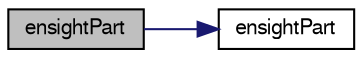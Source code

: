 digraph "ensightPart"
{
  bgcolor="transparent";
  edge [fontname="FreeSans",fontsize="10",labelfontname="FreeSans",labelfontsize="10"];
  node [fontname="FreeSans",fontsize="10",shape=record];
  rankdir="LR";
  Node19 [label="ensightPart",height=0.2,width=0.4,color="black", fillcolor="grey75", style="filled", fontcolor="black"];
  Node19 -> Node20 [color="midnightblue",fontsize="10",style="solid",fontname="FreeSans"];
  Node20 [label="ensightPart",height=0.2,width=0.4,color="black",URL="$a21306.html#ac148d68fd2af52f74f45a52112c05d2e",tooltip="Construct null. "];
}
